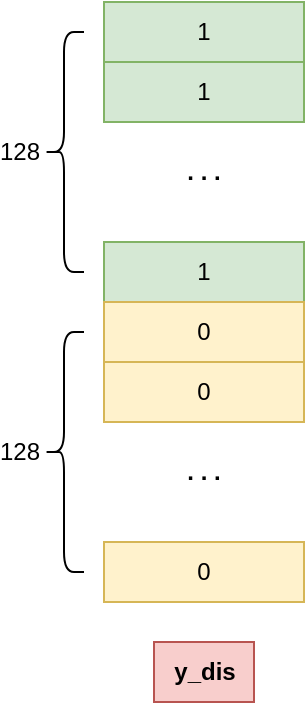 <mxfile version="26.1.1">
  <diagram name="Page-1" id="ae9ALpMXutXb43-FxYR2">
    <mxGraphModel dx="287" dy="854" grid="1" gridSize="10" guides="1" tooltips="1" connect="1" arrows="1" fold="1" page="1" pageScale="1" pageWidth="827" pageHeight="1169" math="0" shadow="0">
      <root>
        <mxCell id="0" />
        <mxCell id="1" parent="0" />
        <mxCell id="gRjKIPqmAhs9d9DNQHrD-2" value="1" style="rounded=0;whiteSpace=wrap;html=1;fillColor=#d5e8d4;strokeColor=#82b366;" vertex="1" parent="1">
          <mxGeometry x="910" y="120" width="100" height="30" as="geometry" />
        </mxCell>
        <mxCell id="gRjKIPqmAhs9d9DNQHrD-43" value=". . ." style="text;html=1;align=center;verticalAlign=middle;whiteSpace=wrap;rounded=0;fontStyle=1" vertex="1" parent="1">
          <mxGeometry x="930" y="190" width="60" height="30" as="geometry" />
        </mxCell>
        <mxCell id="gRjKIPqmAhs9d9DNQHrD-44" value="128" style="shape=curlyBracket;whiteSpace=wrap;html=1;rounded=1;labelPosition=left;verticalLabelPosition=middle;align=right;verticalAlign=middle;" vertex="1" parent="1">
          <mxGeometry x="880" y="135" width="20" height="120" as="geometry" />
        </mxCell>
        <mxCell id="gRjKIPqmAhs9d9DNQHrD-86" value="128" style="shape=curlyBracket;whiteSpace=wrap;html=1;rounded=1;labelPosition=left;verticalLabelPosition=middle;align=right;verticalAlign=middle;fillColor=#fff2cc;strokeColor=default;" vertex="1" parent="1">
          <mxGeometry x="880" y="285" width="20" height="120" as="geometry" />
        </mxCell>
        <mxCell id="gRjKIPqmAhs9d9DNQHrD-87" value="y_dis" style="text;html=1;align=center;verticalAlign=middle;resizable=0;points=[];autosize=1;strokeColor=#b85450;fillColor=#f8cecc;fontStyle=1" vertex="1" parent="1">
          <mxGeometry x="935" y="440" width="50" height="30" as="geometry" />
        </mxCell>
        <mxCell id="gRjKIPqmAhs9d9DNQHrD-88" value="1" style="rounded=0;whiteSpace=wrap;html=1;fillColor=#d5e8d4;strokeColor=#82b366;" vertex="1" parent="1">
          <mxGeometry x="910" y="150" width="100" height="30" as="geometry" />
        </mxCell>
        <mxCell id="gRjKIPqmAhs9d9DNQHrD-89" value="1" style="rounded=0;whiteSpace=wrap;html=1;fillColor=#d5e8d4;strokeColor=#82b366;" vertex="1" parent="1">
          <mxGeometry x="910" y="240" width="100" height="30" as="geometry" />
        </mxCell>
        <mxCell id="gRjKIPqmAhs9d9DNQHrD-90" value="0" style="rounded=0;whiteSpace=wrap;html=1;fillColor=#fff2cc;strokeColor=#d6b656;" vertex="1" parent="1">
          <mxGeometry x="910" y="270" width="100" height="30" as="geometry" />
        </mxCell>
        <mxCell id="gRjKIPqmAhs9d9DNQHrD-91" value=". . ." style="text;html=1;align=center;verticalAlign=middle;whiteSpace=wrap;rounded=0;fontStyle=1;fillColor=none;strokeColor=none;" vertex="1" parent="1">
          <mxGeometry x="930" y="340" width="60" height="30" as="geometry" />
        </mxCell>
        <mxCell id="gRjKIPqmAhs9d9DNQHrD-92" value="0" style="rounded=0;whiteSpace=wrap;html=1;fillColor=#fff2cc;strokeColor=#d6b656;" vertex="1" parent="1">
          <mxGeometry x="910" y="300" width="100" height="30" as="geometry" />
        </mxCell>
        <mxCell id="gRjKIPqmAhs9d9DNQHrD-93" value="0" style="rounded=0;whiteSpace=wrap;html=1;fillColor=#fff2cc;strokeColor=#d6b656;" vertex="1" parent="1">
          <mxGeometry x="910" y="390" width="100" height="30" as="geometry" />
        </mxCell>
      </root>
    </mxGraphModel>
  </diagram>
</mxfile>
